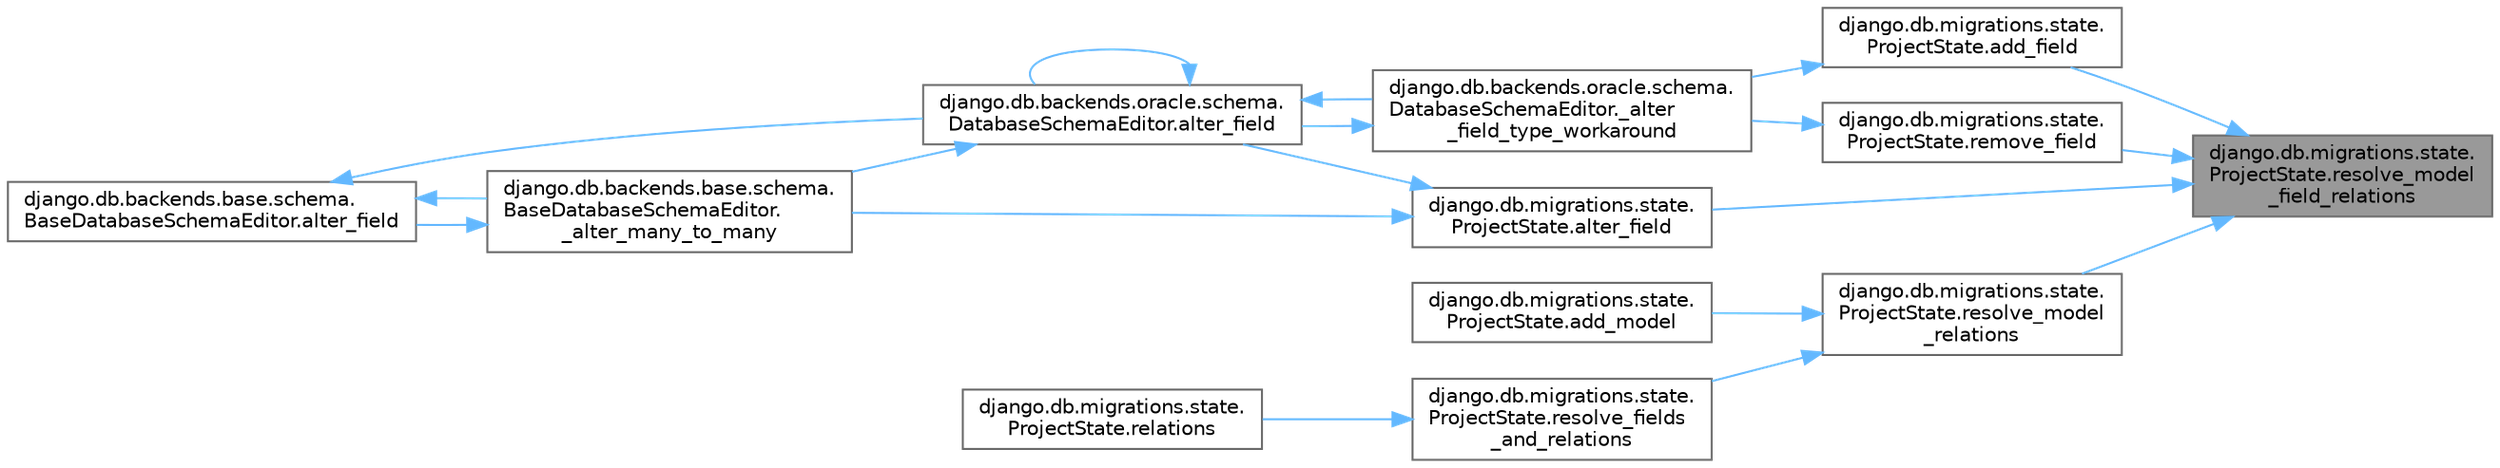 digraph "django.db.migrations.state.ProjectState.resolve_model_field_relations"
{
 // LATEX_PDF_SIZE
  bgcolor="transparent";
  edge [fontname=Helvetica,fontsize=10,labelfontname=Helvetica,labelfontsize=10];
  node [fontname=Helvetica,fontsize=10,shape=box,height=0.2,width=0.4];
  rankdir="RL";
  Node1 [id="Node000001",label="django.db.migrations.state.\lProjectState.resolve_model\l_field_relations",height=0.2,width=0.4,color="gray40", fillcolor="grey60", style="filled", fontcolor="black",tooltip=" "];
  Node1 -> Node2 [id="edge1_Node000001_Node000002",dir="back",color="steelblue1",style="solid",tooltip=" "];
  Node2 [id="Node000002",label="django.db.migrations.state.\lProjectState.add_field",height=0.2,width=0.4,color="grey40", fillcolor="white", style="filled",URL="$classdjango_1_1db_1_1migrations_1_1state_1_1_project_state.html#a05867e83b921067934002ceac52dcbe4",tooltip=" "];
  Node2 -> Node3 [id="edge2_Node000002_Node000003",dir="back",color="steelblue1",style="solid",tooltip=" "];
  Node3 [id="Node000003",label="django.db.backends.oracle.schema.\lDatabaseSchemaEditor._alter\l_field_type_workaround",height=0.2,width=0.4,color="grey40", fillcolor="white", style="filled",URL="$classdjango_1_1db_1_1backends_1_1oracle_1_1schema_1_1_database_schema_editor.html#a78bc314f7e1030c1ef072c72a185ebd5",tooltip=" "];
  Node3 -> Node4 [id="edge3_Node000003_Node000004",dir="back",color="steelblue1",style="solid",tooltip=" "];
  Node4 [id="Node000004",label="django.db.backends.oracle.schema.\lDatabaseSchemaEditor.alter_field",height=0.2,width=0.4,color="grey40", fillcolor="white", style="filled",URL="$classdjango_1_1db_1_1backends_1_1oracle_1_1schema_1_1_database_schema_editor.html#abeddc040d6a7af1ca57aee72ee85784f",tooltip=" "];
  Node4 -> Node3 [id="edge4_Node000004_Node000003",dir="back",color="steelblue1",style="solid",tooltip=" "];
  Node4 -> Node5 [id="edge5_Node000004_Node000005",dir="back",color="steelblue1",style="solid",tooltip=" "];
  Node5 [id="Node000005",label="django.db.backends.base.schema.\lBaseDatabaseSchemaEditor.\l_alter_many_to_many",height=0.2,width=0.4,color="grey40", fillcolor="white", style="filled",URL="$classdjango_1_1db_1_1backends_1_1base_1_1schema_1_1_base_database_schema_editor.html#a9774e6eb9ebfca5a149ac43b84a5ce33",tooltip=" "];
  Node5 -> Node6 [id="edge6_Node000005_Node000006",dir="back",color="steelblue1",style="solid",tooltip=" "];
  Node6 [id="Node000006",label="django.db.backends.base.schema.\lBaseDatabaseSchemaEditor.alter_field",height=0.2,width=0.4,color="grey40", fillcolor="white", style="filled",URL="$classdjango_1_1db_1_1backends_1_1base_1_1schema_1_1_base_database_schema_editor.html#ab1e8119bc95148d911edd2b67ff9f6bd",tooltip=" "];
  Node6 -> Node5 [id="edge7_Node000006_Node000005",dir="back",color="steelblue1",style="solid",tooltip=" "];
  Node6 -> Node4 [id="edge8_Node000006_Node000004",dir="back",color="steelblue1",style="solid",tooltip=" "];
  Node4 -> Node4 [id="edge9_Node000004_Node000004",dir="back",color="steelblue1",style="solid",tooltip=" "];
  Node1 -> Node7 [id="edge10_Node000001_Node000007",dir="back",color="steelblue1",style="solid",tooltip=" "];
  Node7 [id="Node000007",label="django.db.migrations.state.\lProjectState.alter_field",height=0.2,width=0.4,color="grey40", fillcolor="white", style="filled",URL="$classdjango_1_1db_1_1migrations_1_1state_1_1_project_state.html#a93a8146435cbda7708078fe2afca98b3",tooltip=" "];
  Node7 -> Node5 [id="edge11_Node000007_Node000005",dir="back",color="steelblue1",style="solid",tooltip=" "];
  Node7 -> Node4 [id="edge12_Node000007_Node000004",dir="back",color="steelblue1",style="solid",tooltip=" "];
  Node1 -> Node8 [id="edge13_Node000001_Node000008",dir="back",color="steelblue1",style="solid",tooltip=" "];
  Node8 [id="Node000008",label="django.db.migrations.state.\lProjectState.remove_field",height=0.2,width=0.4,color="grey40", fillcolor="white", style="filled",URL="$classdjango_1_1db_1_1migrations_1_1state_1_1_project_state.html#af3db44ceff72f96fa1dfeb408af5700e",tooltip=" "];
  Node8 -> Node3 [id="edge14_Node000008_Node000003",dir="back",color="steelblue1",style="solid",tooltip=" "];
  Node1 -> Node9 [id="edge15_Node000001_Node000009",dir="back",color="steelblue1",style="solid",tooltip=" "];
  Node9 [id="Node000009",label="django.db.migrations.state.\lProjectState.resolve_model\l_relations",height=0.2,width=0.4,color="grey40", fillcolor="white", style="filled",URL="$classdjango_1_1db_1_1migrations_1_1state_1_1_project_state.html#a5b94f4ac0b01f4b3c30d9fb860932a80",tooltip=" "];
  Node9 -> Node10 [id="edge16_Node000009_Node000010",dir="back",color="steelblue1",style="solid",tooltip=" "];
  Node10 [id="Node000010",label="django.db.migrations.state.\lProjectState.add_model",height=0.2,width=0.4,color="grey40", fillcolor="white", style="filled",URL="$classdjango_1_1db_1_1migrations_1_1state_1_1_project_state.html#a2e8c5be145cf53006522f33c9086bfe3",tooltip=" "];
  Node9 -> Node11 [id="edge17_Node000009_Node000011",dir="back",color="steelblue1",style="solid",tooltip=" "];
  Node11 [id="Node000011",label="django.db.migrations.state.\lProjectState.resolve_fields\l_and_relations",height=0.2,width=0.4,color="grey40", fillcolor="white", style="filled",URL="$classdjango_1_1db_1_1migrations_1_1state_1_1_project_state.html#aa3852f3faa21e0acd9852a0cdd907212",tooltip=" "];
  Node11 -> Node12 [id="edge18_Node000011_Node000012",dir="back",color="steelblue1",style="solid",tooltip=" "];
  Node12 [id="Node000012",label="django.db.migrations.state.\lProjectState.relations",height=0.2,width=0.4,color="grey40", fillcolor="white", style="filled",URL="$classdjango_1_1db_1_1migrations_1_1state_1_1_project_state.html#a606432861012bd09faba7ea0d4f5453c",tooltip=" "];
}

